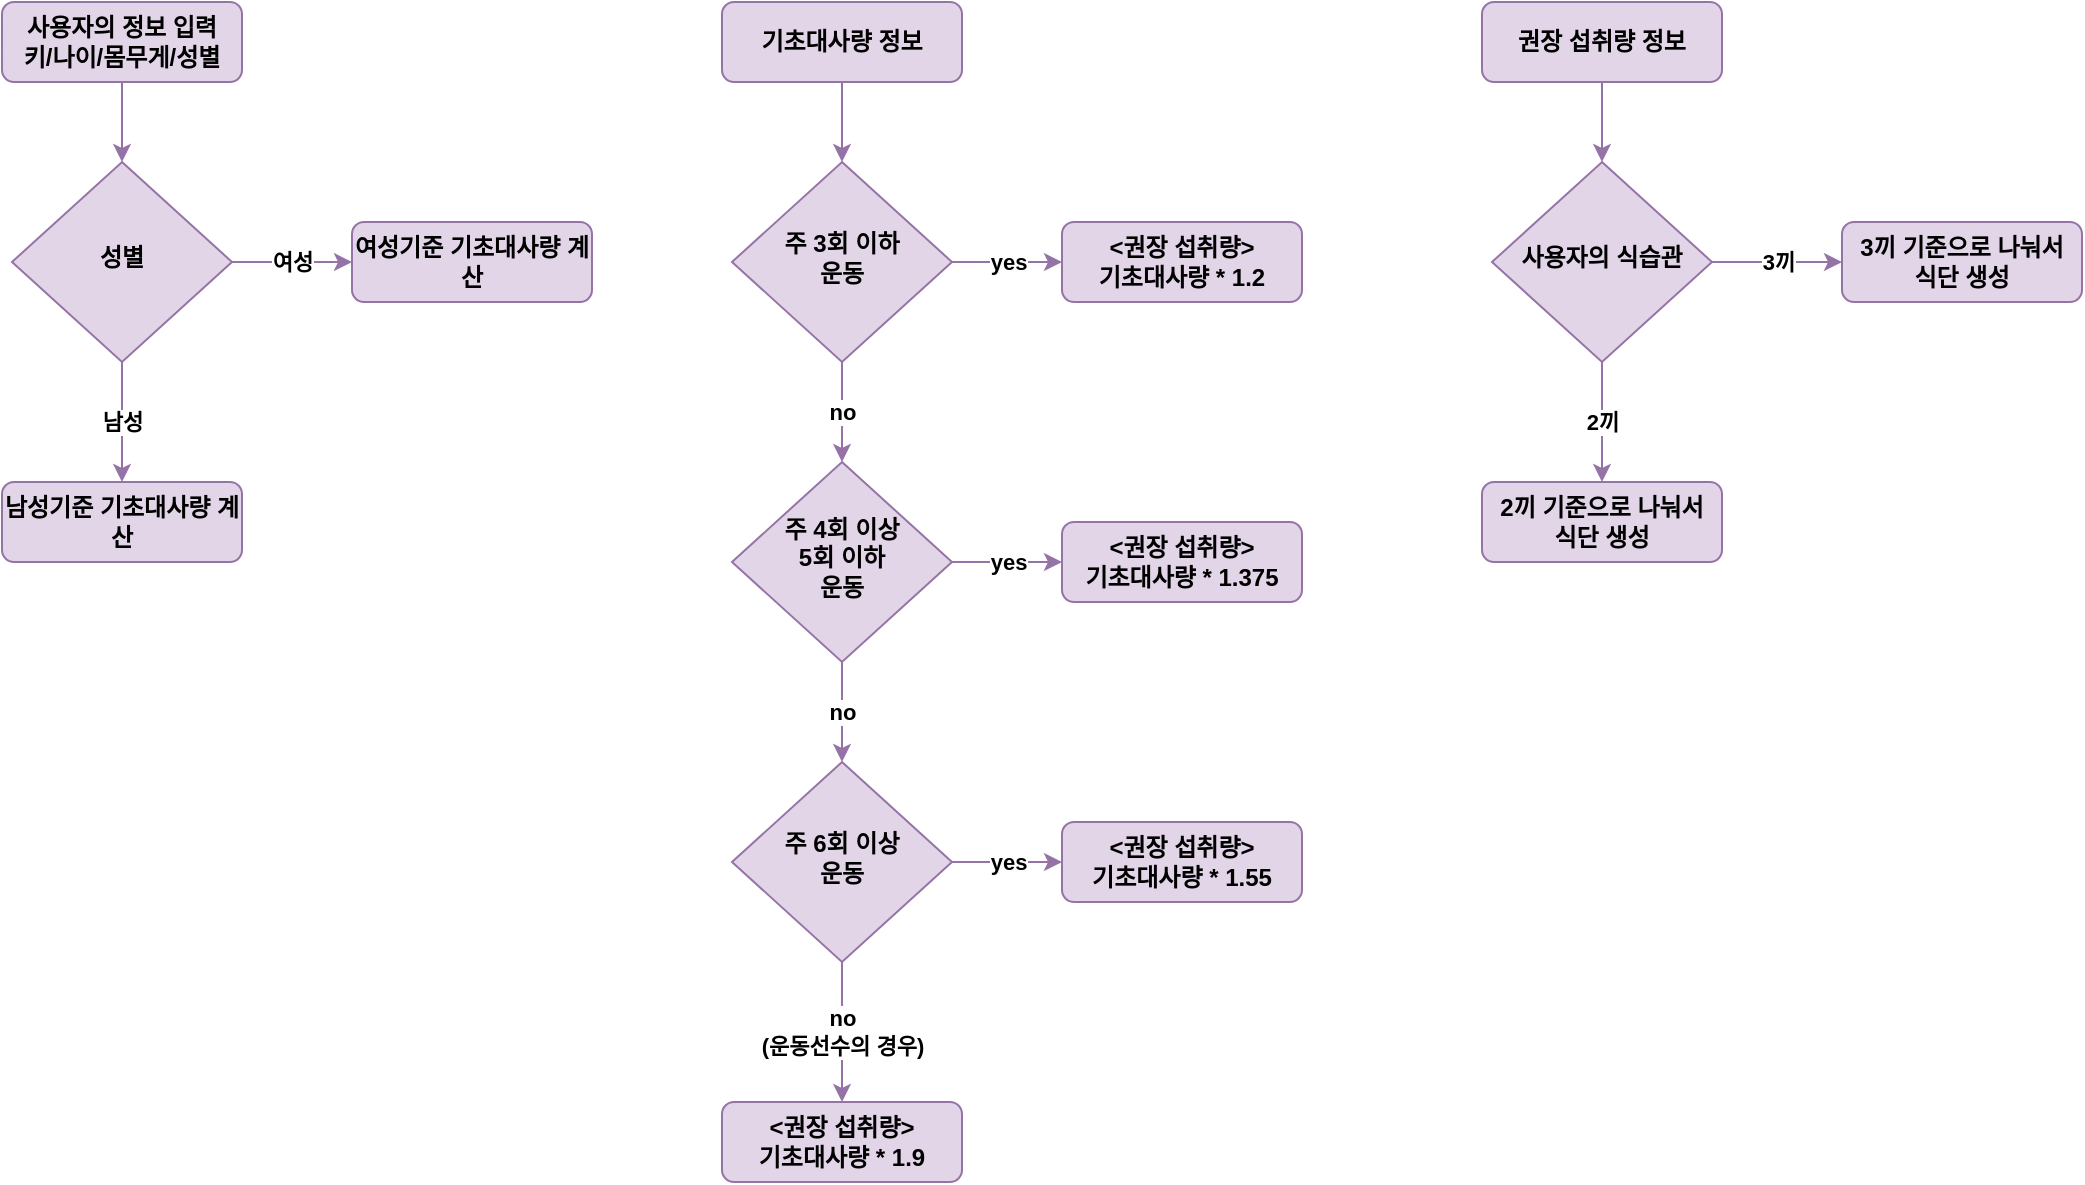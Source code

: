 <mxfile version="22.1.5" type="device">
  <diagram id="C5RBs43oDa-KdzZeNtuy" name="Page-1">
    <mxGraphModel dx="1221" dy="737" grid="1" gridSize="10" guides="1" tooltips="1" connect="1" arrows="1" fold="1" page="1" pageScale="1" pageWidth="827" pageHeight="1169" math="0" shadow="0">
      <root>
        <mxCell id="WIyWlLk6GJQsqaUBKTNV-0" />
        <mxCell id="WIyWlLk6GJQsqaUBKTNV-1" parent="WIyWlLk6GJQsqaUBKTNV-0" />
        <mxCell id="Nya7TlaM3e_T06-OOJEl-30" style="edgeStyle=orthogonalEdgeStyle;rounded=0;orthogonalLoop=1;jettySize=auto;html=1;exitX=0.5;exitY=1;exitDx=0;exitDy=0;entryX=0.5;entryY=0;entryDx=0;entryDy=0;fillColor=#e1d5e7;strokeColor=#9673a6;fontStyle=1" parent="WIyWlLk6GJQsqaUBKTNV-1" source="WIyWlLk6GJQsqaUBKTNV-3" target="WIyWlLk6GJQsqaUBKTNV-6" edge="1">
          <mxGeometry relative="1" as="geometry" />
        </mxCell>
        <mxCell id="WIyWlLk6GJQsqaUBKTNV-3" value="사용자의 정보 입력&lt;br&gt;키/나이/몸무게/성별" style="rounded=1;whiteSpace=wrap;html=1;fontSize=12;glass=0;strokeWidth=1;shadow=0;fillColor=#e1d5e7;strokeColor=#9673a6;fontStyle=1" parent="WIyWlLk6GJQsqaUBKTNV-1" vertex="1">
          <mxGeometry x="220" y="90" width="120" height="40" as="geometry" />
        </mxCell>
        <mxCell id="Nya7TlaM3e_T06-OOJEl-31" value="여성" style="edgeStyle=orthogonalEdgeStyle;rounded=0;orthogonalLoop=1;jettySize=auto;html=1;exitX=1;exitY=0.5;exitDx=0;exitDy=0;entryX=0;entryY=0.5;entryDx=0;entryDy=0;fillColor=#e1d5e7;strokeColor=#9673a6;fontStyle=1" parent="WIyWlLk6GJQsqaUBKTNV-1" source="WIyWlLk6GJQsqaUBKTNV-6" target="WIyWlLk6GJQsqaUBKTNV-7" edge="1">
          <mxGeometry relative="1" as="geometry" />
        </mxCell>
        <mxCell id="Nya7TlaM3e_T06-OOJEl-32" value="남성" style="edgeStyle=orthogonalEdgeStyle;rounded=0;orthogonalLoop=1;jettySize=auto;html=1;exitX=0.5;exitY=1;exitDx=0;exitDy=0;fillColor=#e1d5e7;strokeColor=#9673a6;fontStyle=1" parent="WIyWlLk6GJQsqaUBKTNV-1" source="WIyWlLk6GJQsqaUBKTNV-6" target="Nya7TlaM3e_T06-OOJEl-0" edge="1">
          <mxGeometry relative="1" as="geometry" />
        </mxCell>
        <mxCell id="WIyWlLk6GJQsqaUBKTNV-6" value="성별" style="rhombus;whiteSpace=wrap;html=1;shadow=0;fontFamily=Helvetica;fontSize=12;align=center;strokeWidth=1;spacing=6;spacingTop=-4;fillColor=#e1d5e7;strokeColor=#9673a6;fontStyle=1" parent="WIyWlLk6GJQsqaUBKTNV-1" vertex="1">
          <mxGeometry x="225" y="170" width="110" height="100" as="geometry" />
        </mxCell>
        <mxCell id="WIyWlLk6GJQsqaUBKTNV-7" value="여성기준 기초대사량 계산" style="rounded=1;whiteSpace=wrap;html=1;fontSize=12;glass=0;strokeWidth=1;shadow=0;fillColor=#e1d5e7;strokeColor=#9673a6;fontStyle=1" parent="WIyWlLk6GJQsqaUBKTNV-1" vertex="1">
          <mxGeometry x="395" y="200" width="120" height="40" as="geometry" />
        </mxCell>
        <mxCell id="Nya7TlaM3e_T06-OOJEl-0" value="남성기준 기초대사량 계산" style="rounded=1;whiteSpace=wrap;html=1;fontSize=12;glass=0;strokeWidth=1;shadow=0;fillColor=#e1d5e7;strokeColor=#9673a6;fontStyle=1" parent="WIyWlLk6GJQsqaUBKTNV-1" vertex="1">
          <mxGeometry x="220" y="330" width="120" height="40" as="geometry" />
        </mxCell>
        <mxCell id="Nya7TlaM3e_T06-OOJEl-7" value="yes" style="edgeStyle=orthogonalEdgeStyle;rounded=0;orthogonalLoop=1;jettySize=auto;html=1;exitX=1;exitY=0.5;exitDx=0;exitDy=0;fillColor=#e1d5e7;strokeColor=#9673a6;fontStyle=1" parent="WIyWlLk6GJQsqaUBKTNV-1" source="Nya7TlaM3e_T06-OOJEl-2" target="Nya7TlaM3e_T06-OOJEl-6" edge="1">
          <mxGeometry relative="1" as="geometry" />
        </mxCell>
        <mxCell id="Nya7TlaM3e_T06-OOJEl-9" value="no" style="edgeStyle=orthogonalEdgeStyle;rounded=0;orthogonalLoop=1;jettySize=auto;html=1;exitX=0.5;exitY=1;exitDx=0;exitDy=0;fillColor=#e1d5e7;strokeColor=#9673a6;fontStyle=1" parent="WIyWlLk6GJQsqaUBKTNV-1" source="Nya7TlaM3e_T06-OOJEl-2" target="Nya7TlaM3e_T06-OOJEl-8" edge="1">
          <mxGeometry relative="1" as="geometry" />
        </mxCell>
        <mxCell id="Nya7TlaM3e_T06-OOJEl-2" value="주 3회 이하&lt;br&gt;운동" style="rhombus;whiteSpace=wrap;html=1;shadow=0;fontFamily=Helvetica;fontSize=12;align=center;strokeWidth=1;spacing=6;spacingTop=-4;fillColor=#e1d5e7;strokeColor=#9673a6;fontStyle=1" parent="WIyWlLk6GJQsqaUBKTNV-1" vertex="1">
          <mxGeometry x="585" y="170" width="110" height="100" as="geometry" />
        </mxCell>
        <mxCell id="Nya7TlaM3e_T06-OOJEl-6" value="&amp;lt;권장 섭취량&amp;gt;&lt;br&gt;기초대사량 * 1.2" style="rounded=1;whiteSpace=wrap;html=1;fontSize=12;glass=0;strokeWidth=1;shadow=0;fillColor=#e1d5e7;strokeColor=#9673a6;fontStyle=1" parent="WIyWlLk6GJQsqaUBKTNV-1" vertex="1">
          <mxGeometry x="750" y="200" width="120" height="40" as="geometry" />
        </mxCell>
        <mxCell id="Nya7TlaM3e_T06-OOJEl-11" value="yes" style="edgeStyle=orthogonalEdgeStyle;rounded=0;orthogonalLoop=1;jettySize=auto;html=1;exitX=1;exitY=0.5;exitDx=0;exitDy=0;entryX=0;entryY=0.5;entryDx=0;entryDy=0;fillColor=#e1d5e7;strokeColor=#9673a6;fontStyle=1" parent="WIyWlLk6GJQsqaUBKTNV-1" source="Nya7TlaM3e_T06-OOJEl-8" target="Nya7TlaM3e_T06-OOJEl-10" edge="1">
          <mxGeometry relative="1" as="geometry" />
        </mxCell>
        <mxCell id="Nya7TlaM3e_T06-OOJEl-13" value="no" style="edgeStyle=orthogonalEdgeStyle;rounded=0;orthogonalLoop=1;jettySize=auto;html=1;exitX=0.5;exitY=1;exitDx=0;exitDy=0;entryX=0.5;entryY=0;entryDx=0;entryDy=0;fillColor=#e1d5e7;strokeColor=#9673a6;fontStyle=1" parent="WIyWlLk6GJQsqaUBKTNV-1" source="Nya7TlaM3e_T06-OOJEl-8" target="Nya7TlaM3e_T06-OOJEl-12" edge="1">
          <mxGeometry relative="1" as="geometry" />
        </mxCell>
        <mxCell id="Nya7TlaM3e_T06-OOJEl-8" value="주 4회 이상&lt;br&gt;5회 이하&lt;br&gt;운동" style="rhombus;whiteSpace=wrap;html=1;shadow=0;fontFamily=Helvetica;fontSize=12;align=center;strokeWidth=1;spacing=6;spacingTop=-4;fillColor=#e1d5e7;strokeColor=#9673a6;fontStyle=1" parent="WIyWlLk6GJQsqaUBKTNV-1" vertex="1">
          <mxGeometry x="585" y="320" width="110" height="100" as="geometry" />
        </mxCell>
        <mxCell id="Nya7TlaM3e_T06-OOJEl-10" value="&amp;lt;권장 섭취량&amp;gt;&lt;br&gt;기초대사량 * 1.375" style="rounded=1;whiteSpace=wrap;html=1;fontSize=12;glass=0;strokeWidth=1;shadow=0;fillColor=#e1d5e7;strokeColor=#9673a6;fontStyle=1" parent="WIyWlLk6GJQsqaUBKTNV-1" vertex="1">
          <mxGeometry x="750" y="350" width="120" height="40" as="geometry" />
        </mxCell>
        <mxCell id="Nya7TlaM3e_T06-OOJEl-15" value="yes" style="edgeStyle=orthogonalEdgeStyle;rounded=0;orthogonalLoop=1;jettySize=auto;html=1;exitX=1;exitY=0.5;exitDx=0;exitDy=0;fillColor=#e1d5e7;strokeColor=#9673a6;fontStyle=1" parent="WIyWlLk6GJQsqaUBKTNV-1" source="Nya7TlaM3e_T06-OOJEl-12" target="Nya7TlaM3e_T06-OOJEl-14" edge="1">
          <mxGeometry relative="1" as="geometry" />
        </mxCell>
        <mxCell id="Nya7TlaM3e_T06-OOJEl-17" value="no&lt;br&gt;(운동선수의 경우)" style="edgeStyle=orthogonalEdgeStyle;rounded=0;orthogonalLoop=1;jettySize=auto;html=1;exitX=0.5;exitY=1;exitDx=0;exitDy=0;entryX=0.5;entryY=0;entryDx=0;entryDy=0;fillColor=#e1d5e7;strokeColor=#9673a6;fontStyle=1" parent="WIyWlLk6GJQsqaUBKTNV-1" source="Nya7TlaM3e_T06-OOJEl-12" target="Nya7TlaM3e_T06-OOJEl-18" edge="1">
          <mxGeometry relative="1" as="geometry">
            <mxPoint x="640" y="610" as="targetPoint" />
          </mxGeometry>
        </mxCell>
        <mxCell id="Nya7TlaM3e_T06-OOJEl-12" value="주 6회 이상&lt;br&gt;운동" style="rhombus;whiteSpace=wrap;html=1;shadow=0;fontFamily=Helvetica;fontSize=12;align=center;strokeWidth=1;spacing=6;spacingTop=-4;fillColor=#e1d5e7;strokeColor=#9673a6;fontStyle=1" parent="WIyWlLk6GJQsqaUBKTNV-1" vertex="1">
          <mxGeometry x="585" y="470" width="110" height="100" as="geometry" />
        </mxCell>
        <mxCell id="Nya7TlaM3e_T06-OOJEl-14" value="&amp;lt;권장 섭취량&amp;gt;&lt;br&gt;기초대사량 * 1.55" style="rounded=1;whiteSpace=wrap;html=1;fontSize=12;glass=0;strokeWidth=1;shadow=0;fillColor=#e1d5e7;strokeColor=#9673a6;fontStyle=1" parent="WIyWlLk6GJQsqaUBKTNV-1" vertex="1">
          <mxGeometry x="750" y="500" width="120" height="40" as="geometry" />
        </mxCell>
        <mxCell id="Nya7TlaM3e_T06-OOJEl-18" value="&amp;lt;권장 섭취량&amp;gt;&lt;br&gt;기초대사량 * 1.9" style="rounded=1;whiteSpace=wrap;html=1;fontSize=12;glass=0;strokeWidth=1;shadow=0;fillColor=#e1d5e7;strokeColor=#9673a6;fontStyle=1" parent="WIyWlLk6GJQsqaUBKTNV-1" vertex="1">
          <mxGeometry x="580" y="640" width="120" height="40" as="geometry" />
        </mxCell>
        <mxCell id="Nya7TlaM3e_T06-OOJEl-22" style="edgeStyle=orthogonalEdgeStyle;rounded=0;orthogonalLoop=1;jettySize=auto;html=1;exitX=0.5;exitY=1;exitDx=0;exitDy=0;entryX=0.5;entryY=0;entryDx=0;entryDy=0;fillColor=#e1d5e7;strokeColor=#9673a6;fontStyle=1" parent="WIyWlLk6GJQsqaUBKTNV-1" source="Nya7TlaM3e_T06-OOJEl-21" target="Nya7TlaM3e_T06-OOJEl-2" edge="1">
          <mxGeometry relative="1" as="geometry" />
        </mxCell>
        <mxCell id="Nya7TlaM3e_T06-OOJEl-21" value="기초대사량 정보" style="rounded=1;whiteSpace=wrap;html=1;fontSize=12;glass=0;strokeWidth=1;shadow=0;fillColor=#e1d5e7;strokeColor=#9673a6;fontStyle=1" parent="WIyWlLk6GJQsqaUBKTNV-1" vertex="1">
          <mxGeometry x="580" y="90" width="120" height="40" as="geometry" />
        </mxCell>
        <mxCell id="Nya7TlaM3e_T06-OOJEl-29" style="edgeStyle=orthogonalEdgeStyle;rounded=0;orthogonalLoop=1;jettySize=auto;html=1;exitX=0.5;exitY=1;exitDx=0;exitDy=0;entryX=0.5;entryY=0;entryDx=0;entryDy=0;fillColor=#e1d5e7;strokeColor=#9673a6;fontStyle=1" parent="WIyWlLk6GJQsqaUBKTNV-1" source="Nya7TlaM3e_T06-OOJEl-23" target="Nya7TlaM3e_T06-OOJEl-24" edge="1">
          <mxGeometry relative="1" as="geometry" />
        </mxCell>
        <mxCell id="Nya7TlaM3e_T06-OOJEl-23" value="권장 섭취량 정보" style="rounded=1;whiteSpace=wrap;html=1;fontSize=12;glass=0;strokeWidth=1;shadow=0;fillColor=#e1d5e7;strokeColor=#9673a6;fontStyle=1" parent="WIyWlLk6GJQsqaUBKTNV-1" vertex="1">
          <mxGeometry x="960" y="90" width="120" height="40" as="geometry" />
        </mxCell>
        <mxCell id="Nya7TlaM3e_T06-OOJEl-27" value="3끼" style="edgeStyle=orthogonalEdgeStyle;rounded=0;orthogonalLoop=1;jettySize=auto;html=1;exitX=1;exitY=0.5;exitDx=0;exitDy=0;entryX=0;entryY=0.5;entryDx=0;entryDy=0;fillColor=#e1d5e7;strokeColor=#9673a6;fontStyle=1" parent="WIyWlLk6GJQsqaUBKTNV-1" source="Nya7TlaM3e_T06-OOJEl-24" target="Nya7TlaM3e_T06-OOJEl-25" edge="1">
          <mxGeometry relative="1" as="geometry" />
        </mxCell>
        <mxCell id="Nya7TlaM3e_T06-OOJEl-28" value="2끼" style="edgeStyle=orthogonalEdgeStyle;rounded=0;orthogonalLoop=1;jettySize=auto;html=1;exitX=0.5;exitY=1;exitDx=0;exitDy=0;entryX=0.5;entryY=0;entryDx=0;entryDy=0;fillColor=#e1d5e7;strokeColor=#9673a6;fontStyle=1" parent="WIyWlLk6GJQsqaUBKTNV-1" source="Nya7TlaM3e_T06-OOJEl-24" target="Nya7TlaM3e_T06-OOJEl-26" edge="1">
          <mxGeometry relative="1" as="geometry" />
        </mxCell>
        <mxCell id="Nya7TlaM3e_T06-OOJEl-24" value="사용자의 식습관" style="rhombus;whiteSpace=wrap;html=1;shadow=0;fontFamily=Helvetica;fontSize=12;align=center;strokeWidth=1;spacing=6;spacingTop=-4;fillColor=#e1d5e7;strokeColor=#9673a6;fontStyle=1" parent="WIyWlLk6GJQsqaUBKTNV-1" vertex="1">
          <mxGeometry x="965" y="170" width="110" height="100" as="geometry" />
        </mxCell>
        <mxCell id="Nya7TlaM3e_T06-OOJEl-25" value="3끼 기준으로 나눠서&lt;br&gt;식단 생성" style="rounded=1;whiteSpace=wrap;html=1;fontSize=12;glass=0;strokeWidth=1;shadow=0;fillColor=#e1d5e7;strokeColor=#9673a6;fontStyle=1" parent="WIyWlLk6GJQsqaUBKTNV-1" vertex="1">
          <mxGeometry x="1140" y="200" width="120" height="40" as="geometry" />
        </mxCell>
        <mxCell id="Nya7TlaM3e_T06-OOJEl-26" value="2끼 기준으로 나눠서&lt;br&gt;식단 생성" style="rounded=1;whiteSpace=wrap;html=1;fontSize=12;glass=0;strokeWidth=1;shadow=0;fillColor=#e1d5e7;strokeColor=#9673a6;fontStyle=1" parent="WIyWlLk6GJQsqaUBKTNV-1" vertex="1">
          <mxGeometry x="960" y="330" width="120" height="40" as="geometry" />
        </mxCell>
      </root>
    </mxGraphModel>
  </diagram>
</mxfile>
